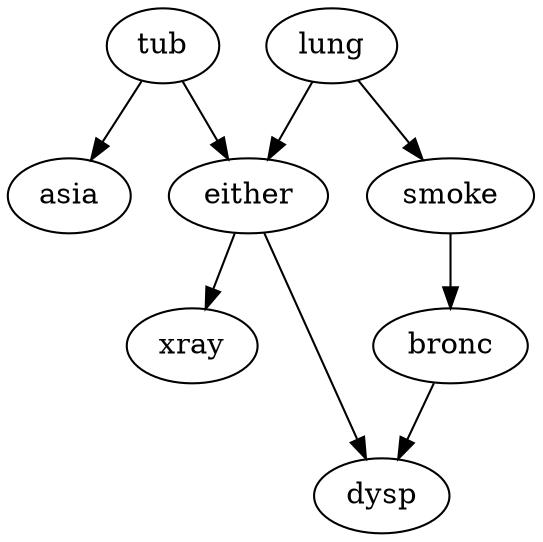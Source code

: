digraph G {
    "tub" -> "asia";
    "either" -> "xray";
    "smoke" -> "bronc";
    "lung" -> "smoke";
    "lung" -> "either";
    "tub" -> "either";
    "bronc" -> "dysp";
    "either" -> "dysp";
}

